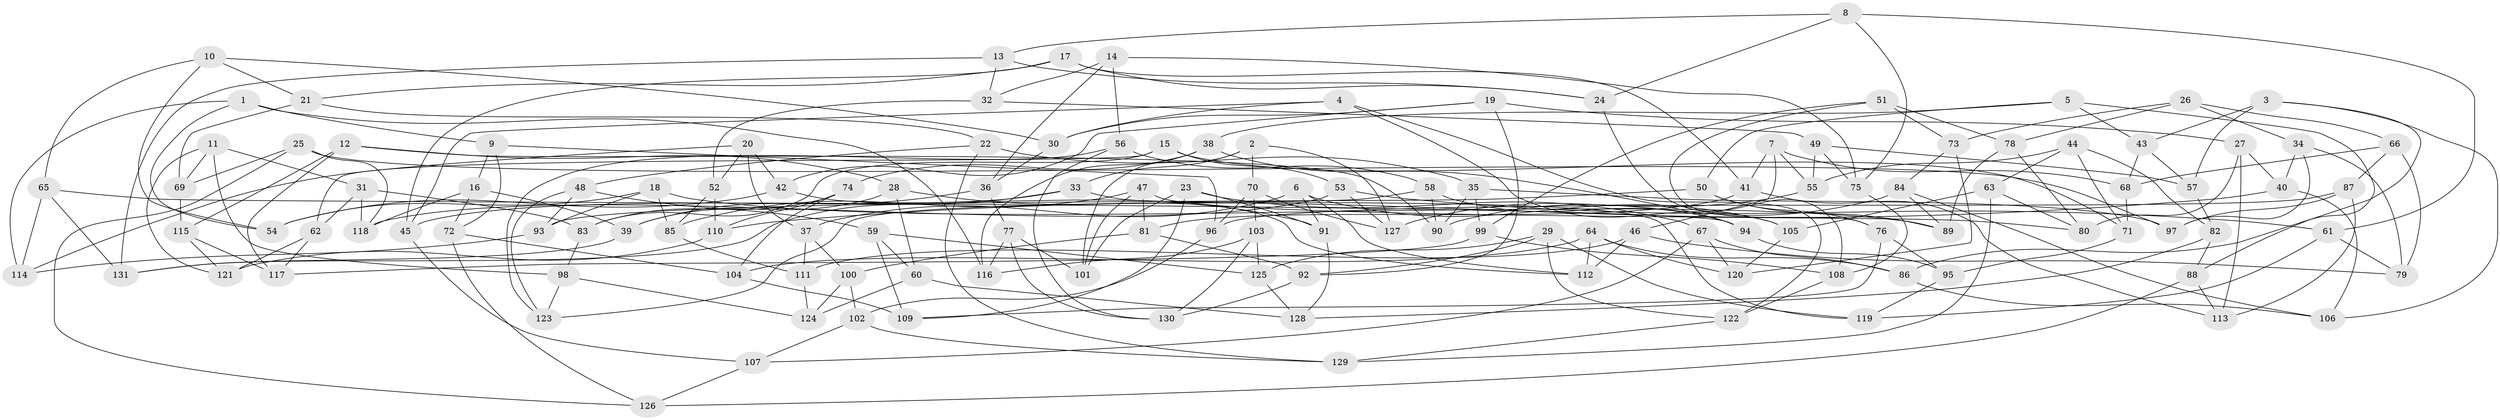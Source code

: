 // Generated by graph-tools (version 1.1) at 2025/16/03/09/25 04:16:39]
// undirected, 131 vertices, 262 edges
graph export_dot {
graph [start="1"]
  node [color=gray90,style=filled];
  1;
  2;
  3;
  4;
  5;
  6;
  7;
  8;
  9;
  10;
  11;
  12;
  13;
  14;
  15;
  16;
  17;
  18;
  19;
  20;
  21;
  22;
  23;
  24;
  25;
  26;
  27;
  28;
  29;
  30;
  31;
  32;
  33;
  34;
  35;
  36;
  37;
  38;
  39;
  40;
  41;
  42;
  43;
  44;
  45;
  46;
  47;
  48;
  49;
  50;
  51;
  52;
  53;
  54;
  55;
  56;
  57;
  58;
  59;
  60;
  61;
  62;
  63;
  64;
  65;
  66;
  67;
  68;
  69;
  70;
  71;
  72;
  73;
  74;
  75;
  76;
  77;
  78;
  79;
  80;
  81;
  82;
  83;
  84;
  85;
  86;
  87;
  88;
  89;
  90;
  91;
  92;
  93;
  94;
  95;
  96;
  97;
  98;
  99;
  100;
  101;
  102;
  103;
  104;
  105;
  106;
  107;
  108;
  109;
  110;
  111;
  112;
  113;
  114;
  115;
  116;
  117;
  118;
  119;
  120;
  121;
  122;
  123;
  124;
  125;
  126;
  127;
  128;
  129;
  130;
  131;
  1 -- 9;
  1 -- 114;
  1 -- 116;
  1 -- 54;
  2 -- 33;
  2 -- 127;
  2 -- 101;
  2 -- 70;
  3 -- 106;
  3 -- 43;
  3 -- 57;
  3 -- 86;
  4 -- 45;
  4 -- 105;
  4 -- 122;
  4 -- 30;
  5 -- 38;
  5 -- 50;
  5 -- 88;
  5 -- 43;
  6 -- 37;
  6 -- 112;
  6 -- 105;
  6 -- 91;
  7 -- 55;
  7 -- 46;
  7 -- 68;
  7 -- 41;
  8 -- 75;
  8 -- 13;
  8 -- 61;
  8 -- 24;
  9 -- 16;
  9 -- 96;
  9 -- 72;
  10 -- 30;
  10 -- 65;
  10 -- 21;
  10 -- 54;
  11 -- 98;
  11 -- 69;
  11 -- 31;
  11 -- 121;
  12 -- 115;
  12 -- 90;
  12 -- 117;
  12 -- 28;
  13 -- 131;
  13 -- 24;
  13 -- 32;
  14 -- 32;
  14 -- 36;
  14 -- 75;
  14 -- 56;
  15 -- 62;
  15 -- 83;
  15 -- 71;
  15 -- 53;
  16 -- 72;
  16 -- 39;
  16 -- 118;
  17 -- 41;
  17 -- 24;
  17 -- 21;
  17 -- 45;
  18 -- 54;
  18 -- 93;
  18 -- 89;
  18 -- 85;
  19 -- 27;
  19 -- 92;
  19 -- 30;
  19 -- 42;
  20 -- 52;
  20 -- 37;
  20 -- 42;
  20 -- 114;
  21 -- 69;
  21 -- 22;
  22 -- 48;
  22 -- 35;
  22 -- 129;
  23 -- 109;
  23 -- 67;
  23 -- 91;
  23 -- 101;
  24 -- 108;
  25 -- 126;
  25 -- 69;
  25 -- 118;
  25 -- 97;
  26 -- 73;
  26 -- 78;
  26 -- 66;
  26 -- 34;
  27 -- 40;
  27 -- 113;
  27 -- 80;
  28 -- 91;
  28 -- 39;
  28 -- 60;
  29 -- 125;
  29 -- 92;
  29 -- 119;
  29 -- 122;
  30 -- 36;
  31 -- 62;
  31 -- 118;
  31 -- 83;
  32 -- 52;
  32 -- 49;
  33 -- 131;
  33 -- 45;
  33 -- 119;
  34 -- 97;
  34 -- 79;
  34 -- 40;
  35 -- 90;
  35 -- 97;
  35 -- 99;
  36 -- 77;
  36 -- 39;
  37 -- 111;
  37 -- 100;
  38 -- 116;
  38 -- 74;
  38 -- 94;
  39 -- 131;
  40 -- 106;
  40 -- 110;
  41 -- 81;
  41 -- 113;
  42 -- 112;
  42 -- 54;
  43 -- 68;
  43 -- 57;
  44 -- 55;
  44 -- 71;
  44 -- 82;
  44 -- 63;
  45 -- 107;
  46 -- 79;
  46 -- 111;
  46 -- 112;
  47 -- 80;
  47 -- 85;
  47 -- 81;
  47 -- 101;
  48 -- 59;
  48 -- 123;
  48 -- 93;
  49 -- 55;
  49 -- 57;
  49 -- 75;
  50 -- 76;
  50 -- 89;
  50 -- 93;
  51 -- 78;
  51 -- 76;
  51 -- 99;
  51 -- 73;
  52 -- 110;
  52 -- 85;
  53 -- 127;
  53 -- 118;
  53 -- 61;
  55 -- 127;
  56 -- 123;
  56 -- 58;
  56 -- 130;
  57 -- 82;
  58 -- 123;
  58 -- 90;
  58 -- 94;
  59 -- 60;
  59 -- 125;
  59 -- 109;
  60 -- 128;
  60 -- 124;
  61 -- 79;
  61 -- 119;
  62 -- 117;
  62 -- 121;
  63 -- 80;
  63 -- 105;
  63 -- 129;
  64 -- 104;
  64 -- 120;
  64 -- 112;
  64 -- 86;
  65 -- 131;
  65 -- 114;
  65 -- 94;
  66 -- 79;
  66 -- 68;
  66 -- 87;
  67 -- 86;
  67 -- 107;
  67 -- 120;
  68 -- 71;
  69 -- 115;
  70 -- 127;
  70 -- 103;
  70 -- 96;
  71 -- 95;
  72 -- 126;
  72 -- 104;
  73 -- 120;
  73 -- 84;
  74 -- 104;
  74 -- 83;
  74 -- 110;
  75 -- 108;
  76 -- 95;
  76 -- 109;
  77 -- 130;
  77 -- 101;
  77 -- 116;
  78 -- 89;
  78 -- 80;
  81 -- 92;
  81 -- 100;
  82 -- 128;
  82 -- 88;
  83 -- 98;
  84 -- 90;
  84 -- 106;
  84 -- 89;
  85 -- 111;
  86 -- 106;
  87 -- 113;
  87 -- 96;
  87 -- 97;
  88 -- 126;
  88 -- 113;
  91 -- 128;
  92 -- 130;
  93 -- 114;
  94 -- 95;
  95 -- 119;
  96 -- 102;
  98 -- 124;
  98 -- 123;
  99 -- 117;
  99 -- 108;
  100 -- 102;
  100 -- 124;
  102 -- 107;
  102 -- 129;
  103 -- 130;
  103 -- 116;
  103 -- 125;
  104 -- 109;
  105 -- 120;
  107 -- 126;
  108 -- 122;
  110 -- 121;
  111 -- 124;
  115 -- 121;
  115 -- 117;
  122 -- 129;
  125 -- 128;
}
